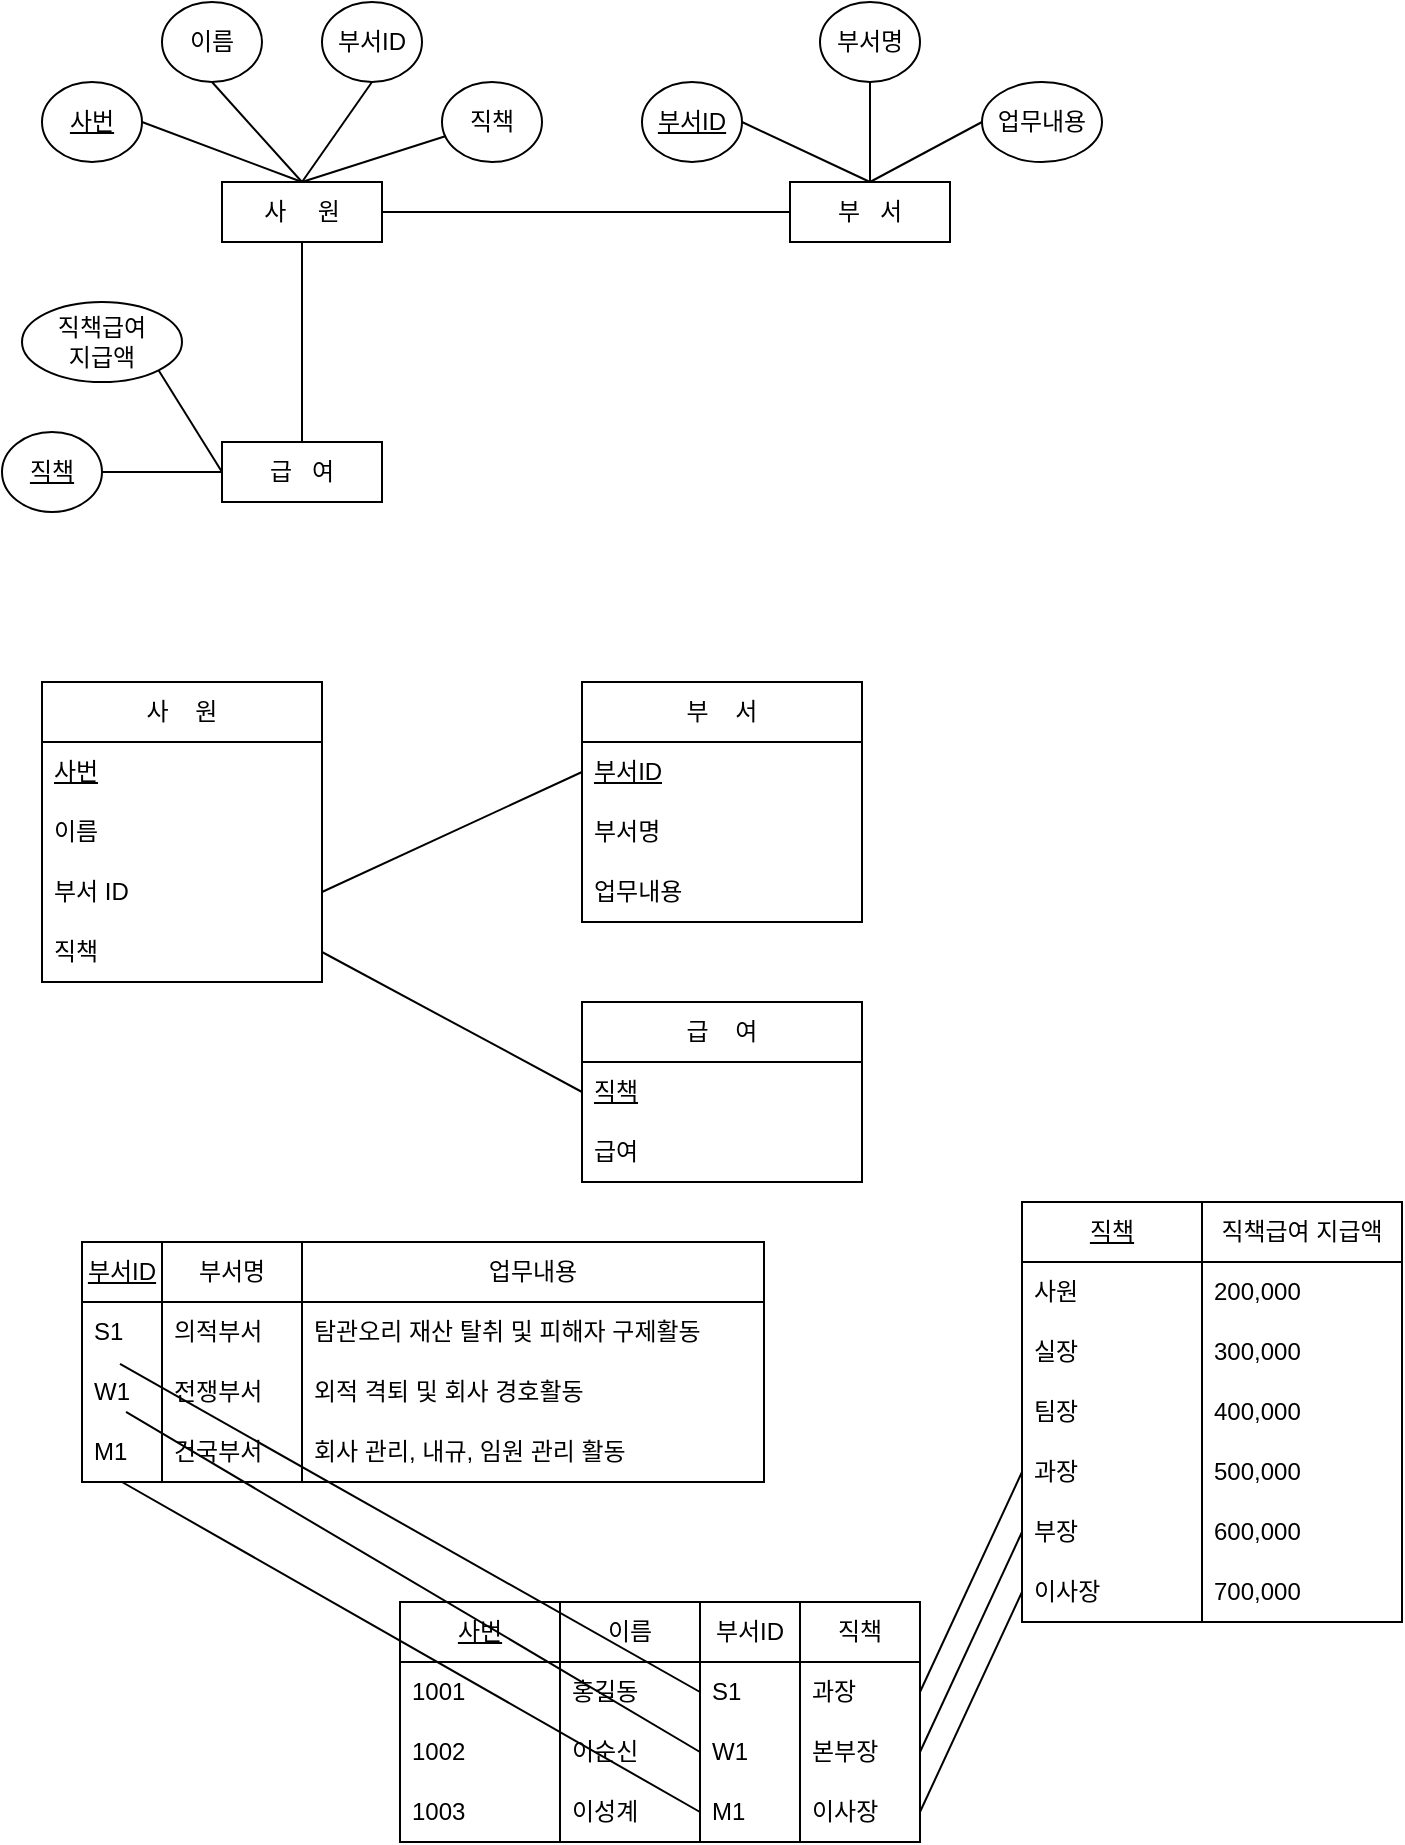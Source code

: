 <mxfile version="20.8.20" type="device"><diagram name="페이지-1" id="2x-90BWaSMrgnIPRDV3V"><mxGraphModel dx="1434" dy="805" grid="1" gridSize="10" guides="1" tooltips="1" connect="1" arrows="1" fold="1" page="1" pageScale="1" pageWidth="827" pageHeight="1169" math="0" shadow="0"><root><mxCell id="0"/><mxCell id="1" parent="0"/><mxCell id="RN2tiqizrg9BK7_jIsM7-1" value="사&lt;span style=&quot;white-space: pre;&quot;&gt;&#9;&lt;/span&gt;원" style="rounded=0;whiteSpace=wrap;html=1;" vertex="1" parent="1"><mxGeometry x="130" y="290" width="80" height="30" as="geometry"/></mxCell><mxCell id="RN2tiqizrg9BK7_jIsM7-2" value="&lt;u&gt;사번&lt;/u&gt;" style="ellipse;whiteSpace=wrap;html=1;" vertex="1" parent="1"><mxGeometry x="40" y="240" width="50" height="40" as="geometry"/></mxCell><mxCell id="RN2tiqizrg9BK7_jIsM7-3" value="이름" style="ellipse;whiteSpace=wrap;html=1;" vertex="1" parent="1"><mxGeometry x="100" y="200" width="50" height="40" as="geometry"/></mxCell><mxCell id="RN2tiqizrg9BK7_jIsM7-5" value="부서ID" style="ellipse;whiteSpace=wrap;html=1;" vertex="1" parent="1"><mxGeometry x="180" y="200" width="50" height="40" as="geometry"/></mxCell><mxCell id="RN2tiqizrg9BK7_jIsM7-7" value="직책" style="ellipse;whiteSpace=wrap;html=1;" vertex="1" parent="1"><mxGeometry x="240" y="240" width="50" height="40" as="geometry"/></mxCell><mxCell id="RN2tiqizrg9BK7_jIsM7-14" value="" style="endArrow=none;html=1;rounded=0;entryX=1;entryY=0.5;entryDx=0;entryDy=0;" edge="1" parent="1" target="RN2tiqizrg9BK7_jIsM7-2"><mxGeometry width="50" height="50" relative="1" as="geometry"><mxPoint x="170" y="290" as="sourcePoint"/><mxPoint x="440" y="390" as="targetPoint"/></mxGeometry></mxCell><mxCell id="RN2tiqizrg9BK7_jIsM7-15" value="" style="endArrow=none;html=1;rounded=0;exitX=0.5;exitY=0;exitDx=0;exitDy=0;entryX=0.5;entryY=1;entryDx=0;entryDy=0;" edge="1" parent="1" source="RN2tiqizrg9BK7_jIsM7-1" target="RN2tiqizrg9BK7_jIsM7-3"><mxGeometry width="50" height="50" relative="1" as="geometry"><mxPoint x="390" y="440" as="sourcePoint"/><mxPoint x="440" y="390" as="targetPoint"/></mxGeometry></mxCell><mxCell id="RN2tiqizrg9BK7_jIsM7-16" value="" style="endArrow=none;html=1;rounded=0;exitX=0.5;exitY=0;exitDx=0;exitDy=0;entryX=0.5;entryY=1;entryDx=0;entryDy=0;" edge="1" parent="1" source="RN2tiqizrg9BK7_jIsM7-1" target="RN2tiqizrg9BK7_jIsM7-5"><mxGeometry width="50" height="50" relative="1" as="geometry"><mxPoint x="390" y="440" as="sourcePoint"/><mxPoint x="440" y="390" as="targetPoint"/></mxGeometry></mxCell><mxCell id="RN2tiqizrg9BK7_jIsM7-18" value="" style="endArrow=none;html=1;rounded=0;exitX=0.5;exitY=0;exitDx=0;exitDy=0;entryX=0.04;entryY=0.675;entryDx=0;entryDy=0;entryPerimeter=0;" edge="1" parent="1" source="RN2tiqizrg9BK7_jIsM7-1" target="RN2tiqizrg9BK7_jIsM7-7"><mxGeometry width="50" height="50" relative="1" as="geometry"><mxPoint x="390" y="440" as="sourcePoint"/><mxPoint x="440" y="390" as="targetPoint"/></mxGeometry></mxCell><mxCell id="RN2tiqizrg9BK7_jIsM7-20" value="부&amp;nbsp; &amp;nbsp;서" style="rounded=0;whiteSpace=wrap;html=1;" vertex="1" parent="1"><mxGeometry x="414" y="290" width="80" height="30" as="geometry"/></mxCell><mxCell id="RN2tiqizrg9BK7_jIsM7-22" value="부서ID" style="ellipse;whiteSpace=wrap;html=1;fontStyle=4" vertex="1" parent="1"><mxGeometry x="340" y="240" width="50" height="40" as="geometry"/></mxCell><mxCell id="RN2tiqizrg9BK7_jIsM7-23" value="부서명" style="ellipse;whiteSpace=wrap;html=1;" vertex="1" parent="1"><mxGeometry x="429" y="200" width="50" height="40" as="geometry"/></mxCell><mxCell id="RN2tiqizrg9BK7_jIsM7-24" value="" style="endArrow=none;html=1;rounded=0;exitX=1;exitY=0.5;exitDx=0;exitDy=0;entryX=0.5;entryY=0;entryDx=0;entryDy=0;" edge="1" parent="1" source="RN2tiqizrg9BK7_jIsM7-22" target="RN2tiqizrg9BK7_jIsM7-20"><mxGeometry width="50" height="50" relative="1" as="geometry"><mxPoint x="390" y="440" as="sourcePoint"/><mxPoint x="440" y="390" as="targetPoint"/></mxGeometry></mxCell><mxCell id="RN2tiqizrg9BK7_jIsM7-25" value="" style="endArrow=none;html=1;rounded=0;exitX=0.5;exitY=1;exitDx=0;exitDy=0;entryX=0.5;entryY=0;entryDx=0;entryDy=0;" edge="1" parent="1" source="RN2tiqizrg9BK7_jIsM7-23" target="RN2tiqizrg9BK7_jIsM7-20"><mxGeometry width="50" height="50" relative="1" as="geometry"><mxPoint x="390" y="440" as="sourcePoint"/><mxPoint x="440" y="390" as="targetPoint"/></mxGeometry></mxCell><mxCell id="RN2tiqizrg9BK7_jIsM7-26" value="" style="endArrow=none;html=1;rounded=0;exitX=1;exitY=0.5;exitDx=0;exitDy=0;entryX=0;entryY=0.5;entryDx=0;entryDy=0;" edge="1" parent="1" source="RN2tiqizrg9BK7_jIsM7-1" target="RN2tiqizrg9BK7_jIsM7-20"><mxGeometry width="50" height="50" relative="1" as="geometry"><mxPoint x="390" y="440" as="sourcePoint"/><mxPoint x="440" y="390" as="targetPoint"/></mxGeometry></mxCell><mxCell id="RN2tiqizrg9BK7_jIsM7-27" value="사&amp;nbsp; &amp;nbsp; 원" style="swimlane;fontStyle=0;childLayout=stackLayout;horizontal=1;startSize=30;horizontalStack=0;resizeParent=1;resizeParentMax=0;resizeLast=0;collapsible=1;marginBottom=0;whiteSpace=wrap;html=1;" vertex="1" parent="1"><mxGeometry x="40" y="540" width="140" height="150" as="geometry"/></mxCell><mxCell id="RN2tiqizrg9BK7_jIsM7-28" value="&lt;u&gt;사번&lt;/u&gt;" style="text;strokeColor=none;fillColor=none;align=left;verticalAlign=middle;spacingLeft=4;spacingRight=4;overflow=hidden;points=[[0,0.5],[1,0.5]];portConstraint=eastwest;rotatable=0;whiteSpace=wrap;html=1;" vertex="1" parent="RN2tiqizrg9BK7_jIsM7-27"><mxGeometry y="30" width="140" height="30" as="geometry"/></mxCell><mxCell id="RN2tiqizrg9BK7_jIsM7-29" value="이름" style="text;strokeColor=none;fillColor=none;align=left;verticalAlign=middle;spacingLeft=4;spacingRight=4;overflow=hidden;points=[[0,0.5],[1,0.5]];portConstraint=eastwest;rotatable=0;whiteSpace=wrap;html=1;" vertex="1" parent="RN2tiqizrg9BK7_jIsM7-27"><mxGeometry y="60" width="140" height="30" as="geometry"/></mxCell><mxCell id="RN2tiqizrg9BK7_jIsM7-30" value="부서 ID" style="text;strokeColor=none;fillColor=none;align=left;verticalAlign=middle;spacingLeft=4;spacingRight=4;overflow=hidden;points=[[0,0.5],[1,0.5]];portConstraint=eastwest;rotatable=0;whiteSpace=wrap;html=1;" vertex="1" parent="RN2tiqizrg9BK7_jIsM7-27"><mxGeometry y="90" width="140" height="30" as="geometry"/></mxCell><mxCell id="RN2tiqizrg9BK7_jIsM7-32" value="직책" style="text;strokeColor=none;fillColor=none;align=left;verticalAlign=middle;spacingLeft=4;spacingRight=4;overflow=hidden;points=[[0,0.5],[1,0.5]];portConstraint=eastwest;rotatable=0;whiteSpace=wrap;html=1;" vertex="1" parent="RN2tiqizrg9BK7_jIsM7-27"><mxGeometry y="120" width="140" height="30" as="geometry"/></mxCell><mxCell id="RN2tiqizrg9BK7_jIsM7-33" value="급&amp;nbsp; &amp;nbsp;여" style="rounded=0;whiteSpace=wrap;html=1;" vertex="1" parent="1"><mxGeometry x="130" y="420" width="80" height="30" as="geometry"/></mxCell><mxCell id="RN2tiqizrg9BK7_jIsM7-34" value="" style="endArrow=none;html=1;rounded=0;exitX=0.5;exitY=0;exitDx=0;exitDy=0;entryX=0.5;entryY=1;entryDx=0;entryDy=0;" edge="1" parent="1" source="RN2tiqizrg9BK7_jIsM7-33" target="RN2tiqizrg9BK7_jIsM7-1"><mxGeometry width="50" height="50" relative="1" as="geometry"><mxPoint x="390" y="440" as="sourcePoint"/><mxPoint x="440" y="390" as="targetPoint"/></mxGeometry></mxCell><mxCell id="RN2tiqizrg9BK7_jIsM7-35" value="&lt;u&gt;직책&lt;/u&gt;" style="ellipse;whiteSpace=wrap;html=1;" vertex="1" parent="1"><mxGeometry x="20" y="415" width="50" height="40" as="geometry"/></mxCell><mxCell id="RN2tiqizrg9BK7_jIsM7-37" value="직책급여&lt;br&gt;지급액" style="ellipse;whiteSpace=wrap;html=1;" vertex="1" parent="1"><mxGeometry x="30" y="350" width="80" height="40" as="geometry"/></mxCell><mxCell id="RN2tiqizrg9BK7_jIsM7-38" value="" style="endArrow=none;html=1;rounded=0;exitX=1;exitY=0.5;exitDx=0;exitDy=0;entryX=0;entryY=0.5;entryDx=0;entryDy=0;" edge="1" parent="1" source="RN2tiqizrg9BK7_jIsM7-35" target="RN2tiqizrg9BK7_jIsM7-33"><mxGeometry width="50" height="50" relative="1" as="geometry"><mxPoint x="390" y="440" as="sourcePoint"/><mxPoint x="440" y="390" as="targetPoint"/></mxGeometry></mxCell><mxCell id="RN2tiqizrg9BK7_jIsM7-39" value="" style="endArrow=none;html=1;rounded=0;exitX=0;exitY=0.5;exitDx=0;exitDy=0;entryX=1;entryY=1;entryDx=0;entryDy=0;" edge="1" parent="1" source="RN2tiqizrg9BK7_jIsM7-33" target="RN2tiqizrg9BK7_jIsM7-37"><mxGeometry width="50" height="50" relative="1" as="geometry"><mxPoint x="390" y="440" as="sourcePoint"/><mxPoint x="440" y="390" as="targetPoint"/></mxGeometry></mxCell><mxCell id="RN2tiqizrg9BK7_jIsM7-40" value="부&amp;nbsp; &amp;nbsp; 서" style="swimlane;fontStyle=0;childLayout=stackLayout;horizontal=1;startSize=30;horizontalStack=0;resizeParent=1;resizeParentMax=0;resizeLast=0;collapsible=1;marginBottom=0;whiteSpace=wrap;html=1;" vertex="1" parent="1"><mxGeometry x="310" y="540" width="140" height="120" as="geometry"/></mxCell><mxCell id="RN2tiqizrg9BK7_jIsM7-41" value="&lt;u&gt;부서ID&lt;/u&gt;" style="text;strokeColor=none;fillColor=none;align=left;verticalAlign=middle;spacingLeft=4;spacingRight=4;overflow=hidden;points=[[0,0.5],[1,0.5]];portConstraint=eastwest;rotatable=0;whiteSpace=wrap;html=1;" vertex="1" parent="RN2tiqizrg9BK7_jIsM7-40"><mxGeometry y="30" width="140" height="30" as="geometry"/></mxCell><mxCell id="RN2tiqizrg9BK7_jIsM7-42" value="부서명" style="text;strokeColor=none;fillColor=none;align=left;verticalAlign=middle;spacingLeft=4;spacingRight=4;overflow=hidden;points=[[0,0.5],[1,0.5]];portConstraint=eastwest;rotatable=0;whiteSpace=wrap;html=1;" vertex="1" parent="RN2tiqizrg9BK7_jIsM7-40"><mxGeometry y="60" width="140" height="30" as="geometry"/></mxCell><mxCell id="RN2tiqizrg9BK7_jIsM7-55" value="업무내용" style="text;strokeColor=none;fillColor=none;align=left;verticalAlign=middle;spacingLeft=4;spacingRight=4;overflow=hidden;points=[[0,0.5],[1,0.5]];portConstraint=eastwest;rotatable=0;whiteSpace=wrap;html=1;" vertex="1" parent="RN2tiqizrg9BK7_jIsM7-40"><mxGeometry y="90" width="140" height="30" as="geometry"/></mxCell><mxCell id="RN2tiqizrg9BK7_jIsM7-45" value="급&amp;nbsp; &amp;nbsp; 여" style="swimlane;fontStyle=0;childLayout=stackLayout;horizontal=1;startSize=30;horizontalStack=0;resizeParent=1;resizeParentMax=0;resizeLast=0;collapsible=1;marginBottom=0;whiteSpace=wrap;html=1;" vertex="1" parent="1"><mxGeometry x="310" y="700" width="140" height="90" as="geometry"/></mxCell><mxCell id="RN2tiqizrg9BK7_jIsM7-46" value="&lt;u&gt;직책&lt;/u&gt;" style="text;strokeColor=none;fillColor=none;align=left;verticalAlign=middle;spacingLeft=4;spacingRight=4;overflow=hidden;points=[[0,0.5],[1,0.5]];portConstraint=eastwest;rotatable=0;whiteSpace=wrap;html=1;" vertex="1" parent="RN2tiqizrg9BK7_jIsM7-45"><mxGeometry y="30" width="140" height="30" as="geometry"/></mxCell><mxCell id="RN2tiqizrg9BK7_jIsM7-47" value="급여" style="text;strokeColor=none;fillColor=none;align=left;verticalAlign=middle;spacingLeft=4;spacingRight=4;overflow=hidden;points=[[0,0.5],[1,0.5]];portConstraint=eastwest;rotatable=0;whiteSpace=wrap;html=1;" vertex="1" parent="RN2tiqizrg9BK7_jIsM7-45"><mxGeometry y="60" width="140" height="30" as="geometry"/></mxCell><mxCell id="RN2tiqizrg9BK7_jIsM7-50" value="" style="endArrow=none;html=1;rounded=0;exitX=0;exitY=0.5;exitDx=0;exitDy=0;entryX=1;entryY=0.5;entryDx=0;entryDy=0;" edge="1" parent="1" source="RN2tiqizrg9BK7_jIsM7-41" target="RN2tiqizrg9BK7_jIsM7-30"><mxGeometry width="50" height="50" relative="1" as="geometry"><mxPoint x="390" y="540" as="sourcePoint"/><mxPoint x="440" y="490" as="targetPoint"/></mxGeometry></mxCell><mxCell id="RN2tiqizrg9BK7_jIsM7-51" value="" style="endArrow=none;html=1;rounded=0;exitX=1;exitY=0.5;exitDx=0;exitDy=0;entryX=0;entryY=0.5;entryDx=0;entryDy=0;" edge="1" parent="1" source="RN2tiqizrg9BK7_jIsM7-32" target="RN2tiqizrg9BK7_jIsM7-46"><mxGeometry width="50" height="50" relative="1" as="geometry"><mxPoint x="390" y="540" as="sourcePoint"/><mxPoint x="440" y="490" as="targetPoint"/></mxGeometry></mxCell><mxCell id="RN2tiqizrg9BK7_jIsM7-53" value="업무내용" style="ellipse;whiteSpace=wrap;html=1;" vertex="1" parent="1"><mxGeometry x="510" y="240" width="60" height="40" as="geometry"/></mxCell><mxCell id="RN2tiqizrg9BK7_jIsM7-54" value="" style="endArrow=none;html=1;rounded=0;entryX=0;entryY=0.5;entryDx=0;entryDy=0;exitX=0.5;exitY=0;exitDx=0;exitDy=0;" edge="1" parent="1" source="RN2tiqizrg9BK7_jIsM7-20" target="RN2tiqizrg9BK7_jIsM7-53"><mxGeometry width="50" height="50" relative="1" as="geometry"><mxPoint x="390" y="540" as="sourcePoint"/><mxPoint x="440" y="490" as="targetPoint"/></mxGeometry></mxCell><mxCell id="RN2tiqizrg9BK7_jIsM7-58" value="&lt;u&gt;사번&lt;/u&gt;" style="swimlane;fontStyle=0;childLayout=stackLayout;horizontal=1;startSize=30;horizontalStack=0;resizeParent=1;resizeParentMax=0;resizeLast=0;collapsible=1;marginBottom=0;whiteSpace=wrap;html=1;" vertex="1" parent="1"><mxGeometry x="219" y="1000" width="80" height="120" as="geometry"/></mxCell><mxCell id="RN2tiqizrg9BK7_jIsM7-60" value="1001" style="text;strokeColor=none;fillColor=none;align=left;verticalAlign=middle;spacingLeft=4;spacingRight=4;overflow=hidden;points=[[0,0.5],[1,0.5]];portConstraint=eastwest;rotatable=0;whiteSpace=wrap;html=1;" vertex="1" parent="RN2tiqizrg9BK7_jIsM7-58"><mxGeometry y="30" width="80" height="30" as="geometry"/></mxCell><mxCell id="RN2tiqizrg9BK7_jIsM7-61" value="1002" style="text;strokeColor=none;fillColor=none;align=left;verticalAlign=middle;spacingLeft=4;spacingRight=4;overflow=hidden;points=[[0,0.5],[1,0.5]];portConstraint=eastwest;rotatable=0;whiteSpace=wrap;html=1;" vertex="1" parent="RN2tiqizrg9BK7_jIsM7-58"><mxGeometry y="60" width="80" height="30" as="geometry"/></mxCell><mxCell id="RN2tiqizrg9BK7_jIsM7-62" value="1003" style="text;strokeColor=none;fillColor=none;align=left;verticalAlign=middle;spacingLeft=4;spacingRight=4;overflow=hidden;points=[[0,0.5],[1,0.5]];portConstraint=eastwest;rotatable=0;whiteSpace=wrap;html=1;" vertex="1" parent="RN2tiqizrg9BK7_jIsM7-58"><mxGeometry y="90" width="80" height="30" as="geometry"/></mxCell><mxCell id="RN2tiqizrg9BK7_jIsM7-63" value="이름" style="swimlane;fontStyle=0;childLayout=stackLayout;horizontal=1;startSize=30;horizontalStack=0;resizeParent=1;resizeParentMax=0;resizeLast=0;collapsible=1;marginBottom=0;whiteSpace=wrap;html=1;" vertex="1" parent="1"><mxGeometry x="299" y="1000" width="70" height="120" as="geometry"/></mxCell><mxCell id="RN2tiqizrg9BK7_jIsM7-65" value="홍길동" style="text;strokeColor=none;fillColor=none;align=left;verticalAlign=middle;spacingLeft=4;spacingRight=4;overflow=hidden;points=[[0,0.5],[1,0.5]];portConstraint=eastwest;rotatable=0;whiteSpace=wrap;html=1;" vertex="1" parent="RN2tiqizrg9BK7_jIsM7-63"><mxGeometry y="30" width="70" height="30" as="geometry"/></mxCell><mxCell id="RN2tiqizrg9BK7_jIsM7-66" value="이순신" style="text;strokeColor=none;fillColor=none;align=left;verticalAlign=middle;spacingLeft=4;spacingRight=4;overflow=hidden;points=[[0,0.5],[1,0.5]];portConstraint=eastwest;rotatable=0;whiteSpace=wrap;html=1;" vertex="1" parent="RN2tiqizrg9BK7_jIsM7-63"><mxGeometry y="60" width="70" height="30" as="geometry"/></mxCell><mxCell id="RN2tiqizrg9BK7_jIsM7-67" value="이성계" style="text;strokeColor=none;fillColor=none;align=left;verticalAlign=middle;spacingLeft=4;spacingRight=4;overflow=hidden;points=[[0,0.5],[1,0.5]];portConstraint=eastwest;rotatable=0;whiteSpace=wrap;html=1;" vertex="1" parent="RN2tiqizrg9BK7_jIsM7-63"><mxGeometry y="90" width="70" height="30" as="geometry"/></mxCell><mxCell id="RN2tiqizrg9BK7_jIsM7-68" value="부서ID" style="swimlane;fontStyle=0;childLayout=stackLayout;horizontal=1;startSize=30;horizontalStack=0;resizeParent=1;resizeParentMax=0;resizeLast=0;collapsible=1;marginBottom=0;whiteSpace=wrap;html=1;" vertex="1" parent="1"><mxGeometry x="369" y="1000" width="50" height="120" as="geometry"/></mxCell><mxCell id="RN2tiqizrg9BK7_jIsM7-70" value="S1" style="text;strokeColor=none;fillColor=none;align=left;verticalAlign=middle;spacingLeft=4;spacingRight=4;overflow=hidden;points=[[0,0.5],[1,0.5]];portConstraint=eastwest;rotatable=0;whiteSpace=wrap;html=1;" vertex="1" parent="RN2tiqizrg9BK7_jIsM7-68"><mxGeometry y="30" width="50" height="30" as="geometry"/></mxCell><mxCell id="RN2tiqizrg9BK7_jIsM7-71" value="W1" style="text;strokeColor=none;fillColor=none;align=left;verticalAlign=middle;spacingLeft=4;spacingRight=4;overflow=hidden;points=[[0,0.5],[1,0.5]];portConstraint=eastwest;rotatable=0;whiteSpace=wrap;html=1;" vertex="1" parent="RN2tiqizrg9BK7_jIsM7-68"><mxGeometry y="60" width="50" height="30" as="geometry"/></mxCell><mxCell id="RN2tiqizrg9BK7_jIsM7-72" value="M1" style="text;strokeColor=none;fillColor=none;align=left;verticalAlign=middle;spacingLeft=4;spacingRight=4;overflow=hidden;points=[[0,0.5],[1,0.5]];portConstraint=eastwest;rotatable=0;whiteSpace=wrap;html=1;" vertex="1" parent="RN2tiqizrg9BK7_jIsM7-68"><mxGeometry y="90" width="50" height="30" as="geometry"/></mxCell><mxCell id="RN2tiqizrg9BK7_jIsM7-73" value="직책" style="swimlane;fontStyle=0;childLayout=stackLayout;horizontal=1;startSize=30;horizontalStack=0;resizeParent=1;resizeParentMax=0;resizeLast=0;collapsible=1;marginBottom=0;whiteSpace=wrap;html=1;" vertex="1" parent="1"><mxGeometry x="419" y="1000" width="60" height="120" as="geometry"/></mxCell><mxCell id="RN2tiqizrg9BK7_jIsM7-75" value="과장" style="text;strokeColor=none;fillColor=none;align=left;verticalAlign=middle;spacingLeft=4;spacingRight=4;overflow=hidden;points=[[0,0.5],[1,0.5]];portConstraint=eastwest;rotatable=0;whiteSpace=wrap;html=1;" vertex="1" parent="RN2tiqizrg9BK7_jIsM7-73"><mxGeometry y="30" width="60" height="30" as="geometry"/></mxCell><mxCell id="RN2tiqizrg9BK7_jIsM7-76" value="본부장" style="text;strokeColor=none;fillColor=none;align=left;verticalAlign=middle;spacingLeft=4;spacingRight=4;overflow=hidden;points=[[0,0.5],[1,0.5]];portConstraint=eastwest;rotatable=0;whiteSpace=wrap;html=1;" vertex="1" parent="RN2tiqizrg9BK7_jIsM7-73"><mxGeometry y="60" width="60" height="30" as="geometry"/></mxCell><mxCell id="RN2tiqizrg9BK7_jIsM7-77" value="이사장" style="text;strokeColor=none;fillColor=none;align=left;verticalAlign=middle;spacingLeft=4;spacingRight=4;overflow=hidden;points=[[0,0.5],[1,0.5]];portConstraint=eastwest;rotatable=0;whiteSpace=wrap;html=1;" vertex="1" parent="RN2tiqizrg9BK7_jIsM7-73"><mxGeometry y="90" width="60" height="30" as="geometry"/></mxCell><mxCell id="RN2tiqizrg9BK7_jIsM7-78" value="&lt;u&gt;부서ID&lt;/u&gt;" style="swimlane;fontStyle=0;childLayout=stackLayout;horizontal=1;startSize=30;horizontalStack=0;resizeParent=1;resizeParentMax=0;resizeLast=0;collapsible=1;marginBottom=0;whiteSpace=wrap;html=1;" vertex="1" parent="1"><mxGeometry x="60" y="820" width="40" height="120" as="geometry"/></mxCell><mxCell id="RN2tiqizrg9BK7_jIsM7-79" value="S1" style="text;strokeColor=none;fillColor=none;align=left;verticalAlign=middle;spacingLeft=4;spacingRight=4;overflow=hidden;points=[[0,0.5],[1,0.5]];portConstraint=eastwest;rotatable=0;whiteSpace=wrap;html=1;" vertex="1" parent="RN2tiqizrg9BK7_jIsM7-78"><mxGeometry y="30" width="40" height="30" as="geometry"/></mxCell><mxCell id="RN2tiqizrg9BK7_jIsM7-80" value="W1" style="text;strokeColor=none;fillColor=none;align=left;verticalAlign=middle;spacingLeft=4;spacingRight=4;overflow=hidden;points=[[0,0.5],[1,0.5]];portConstraint=eastwest;rotatable=0;whiteSpace=wrap;html=1;" vertex="1" parent="RN2tiqizrg9BK7_jIsM7-78"><mxGeometry y="60" width="40" height="30" as="geometry"/></mxCell><mxCell id="RN2tiqizrg9BK7_jIsM7-81" value="M1" style="text;strokeColor=none;fillColor=none;align=left;verticalAlign=middle;spacingLeft=4;spacingRight=4;overflow=hidden;points=[[0,0.5],[1,0.5]];portConstraint=eastwest;rotatable=0;whiteSpace=wrap;html=1;" vertex="1" parent="RN2tiqizrg9BK7_jIsM7-78"><mxGeometry y="90" width="40" height="30" as="geometry"/></mxCell><mxCell id="RN2tiqizrg9BK7_jIsM7-82" value="부서명" style="swimlane;fontStyle=0;childLayout=stackLayout;horizontal=1;startSize=30;horizontalStack=0;resizeParent=1;resizeParentMax=0;resizeLast=0;collapsible=1;marginBottom=0;whiteSpace=wrap;html=1;" vertex="1" parent="1"><mxGeometry x="100" y="820" width="70" height="120" as="geometry"/></mxCell><mxCell id="RN2tiqizrg9BK7_jIsM7-83" value="의적부서" style="text;strokeColor=none;fillColor=none;align=left;verticalAlign=middle;spacingLeft=4;spacingRight=4;overflow=hidden;points=[[0,0.5],[1,0.5]];portConstraint=eastwest;rotatable=0;whiteSpace=wrap;html=1;" vertex="1" parent="RN2tiqizrg9BK7_jIsM7-82"><mxGeometry y="30" width="70" height="30" as="geometry"/></mxCell><mxCell id="RN2tiqizrg9BK7_jIsM7-84" value="전쟁부서" style="text;strokeColor=none;fillColor=none;align=left;verticalAlign=middle;spacingLeft=4;spacingRight=4;overflow=hidden;points=[[0,0.5],[1,0.5]];portConstraint=eastwest;rotatable=0;whiteSpace=wrap;html=1;" vertex="1" parent="RN2tiqizrg9BK7_jIsM7-82"><mxGeometry y="60" width="70" height="30" as="geometry"/></mxCell><mxCell id="RN2tiqizrg9BK7_jIsM7-85" value="건국부서" style="text;strokeColor=none;fillColor=none;align=left;verticalAlign=middle;spacingLeft=4;spacingRight=4;overflow=hidden;points=[[0,0.5],[1,0.5]];portConstraint=eastwest;rotatable=0;whiteSpace=wrap;html=1;" vertex="1" parent="RN2tiqizrg9BK7_jIsM7-82"><mxGeometry y="90" width="70" height="30" as="geometry"/></mxCell><mxCell id="RN2tiqizrg9BK7_jIsM7-86" value="업무내용" style="swimlane;fontStyle=0;childLayout=stackLayout;horizontal=1;startSize=30;horizontalStack=0;resizeParent=1;resizeParentMax=0;resizeLast=0;collapsible=1;marginBottom=0;whiteSpace=wrap;html=1;" vertex="1" parent="1"><mxGeometry x="170" y="820" width="231" height="120" as="geometry"/></mxCell><mxCell id="RN2tiqizrg9BK7_jIsM7-87" value="탐관오리 재산 탈취 및 피해자 구제활동" style="text;strokeColor=none;fillColor=none;align=left;verticalAlign=middle;spacingLeft=4;spacingRight=4;overflow=hidden;points=[[0,0.5],[1,0.5]];portConstraint=eastwest;rotatable=0;whiteSpace=wrap;html=1;" vertex="1" parent="RN2tiqizrg9BK7_jIsM7-86"><mxGeometry y="30" width="231" height="30" as="geometry"/></mxCell><mxCell id="RN2tiqizrg9BK7_jIsM7-88" value="외적 격퇴 및 회사 경호활동" style="text;strokeColor=none;fillColor=none;align=left;verticalAlign=middle;spacingLeft=4;spacingRight=4;overflow=hidden;points=[[0,0.5],[1,0.5]];portConstraint=eastwest;rotatable=0;whiteSpace=wrap;html=1;" vertex="1" parent="RN2tiqizrg9BK7_jIsM7-86"><mxGeometry y="60" width="231" height="30" as="geometry"/></mxCell><mxCell id="RN2tiqizrg9BK7_jIsM7-89" value="회사 관리, 내규, 임원 관리 활동" style="text;strokeColor=none;fillColor=none;align=left;verticalAlign=middle;spacingLeft=4;spacingRight=4;overflow=hidden;points=[[0,0.5],[1,0.5]];portConstraint=eastwest;rotatable=0;whiteSpace=wrap;html=1;" vertex="1" parent="RN2tiqizrg9BK7_jIsM7-86"><mxGeometry y="90" width="231" height="30" as="geometry"/></mxCell><mxCell id="RN2tiqizrg9BK7_jIsM7-90" value="" style="endArrow=none;html=1;rounded=0;exitX=0;exitY=0.5;exitDx=0;exitDy=0;entryX=0.475;entryY=0.033;entryDx=0;entryDy=0;entryPerimeter=0;" edge="1" parent="1" source="RN2tiqizrg9BK7_jIsM7-70" target="RN2tiqizrg9BK7_jIsM7-80"><mxGeometry width="50" height="50" relative="1" as="geometry"><mxPoint x="390" y="830" as="sourcePoint"/><mxPoint x="440" y="780" as="targetPoint"/></mxGeometry></mxCell><mxCell id="RN2tiqizrg9BK7_jIsM7-91" value="" style="endArrow=none;html=1;rounded=0;exitX=0;exitY=0.5;exitDx=0;exitDy=0;entryX=0.55;entryY=-0.167;entryDx=0;entryDy=0;entryPerimeter=0;" edge="1" parent="1" source="RN2tiqizrg9BK7_jIsM7-71" target="RN2tiqizrg9BK7_jIsM7-81"><mxGeometry width="50" height="50" relative="1" as="geometry"><mxPoint x="390" y="830" as="sourcePoint"/><mxPoint x="440" y="780" as="targetPoint"/></mxGeometry></mxCell><mxCell id="RN2tiqizrg9BK7_jIsM7-92" value="" style="endArrow=none;html=1;rounded=0;exitX=0;exitY=0.5;exitDx=0;exitDy=0;" edge="1" parent="1" source="RN2tiqizrg9BK7_jIsM7-72"><mxGeometry width="50" height="50" relative="1" as="geometry"><mxPoint x="390" y="830" as="sourcePoint"/><mxPoint x="80" y="940" as="targetPoint"/></mxGeometry></mxCell><mxCell id="RN2tiqizrg9BK7_jIsM7-93" value="&lt;u&gt;직책&lt;/u&gt;" style="swimlane;fontStyle=0;childLayout=stackLayout;horizontal=1;startSize=30;horizontalStack=0;resizeParent=1;resizeParentMax=0;resizeLast=0;collapsible=1;marginBottom=0;whiteSpace=wrap;html=1;" vertex="1" parent="1"><mxGeometry x="530" y="800" width="90" height="210" as="geometry"/></mxCell><mxCell id="RN2tiqizrg9BK7_jIsM7-94" value="사원" style="text;strokeColor=none;fillColor=none;align=left;verticalAlign=middle;spacingLeft=4;spacingRight=4;overflow=hidden;points=[[0,0.5],[1,0.5]];portConstraint=eastwest;rotatable=0;whiteSpace=wrap;html=1;" vertex="1" parent="RN2tiqizrg9BK7_jIsM7-93"><mxGeometry y="30" width="90" height="30" as="geometry"/></mxCell><mxCell id="RN2tiqizrg9BK7_jIsM7-95" value="실장" style="text;strokeColor=none;fillColor=none;align=left;verticalAlign=middle;spacingLeft=4;spacingRight=4;overflow=hidden;points=[[0,0.5],[1,0.5]];portConstraint=eastwest;rotatable=0;whiteSpace=wrap;html=1;" vertex="1" parent="RN2tiqizrg9BK7_jIsM7-93"><mxGeometry y="60" width="90" height="30" as="geometry"/></mxCell><mxCell id="RN2tiqizrg9BK7_jIsM7-96" value="팀장" style="text;strokeColor=none;fillColor=none;align=left;verticalAlign=middle;spacingLeft=4;spacingRight=4;overflow=hidden;points=[[0,0.5],[1,0.5]];portConstraint=eastwest;rotatable=0;whiteSpace=wrap;html=1;" vertex="1" parent="RN2tiqizrg9BK7_jIsM7-93"><mxGeometry y="90" width="90" height="30" as="geometry"/></mxCell><mxCell id="RN2tiqizrg9BK7_jIsM7-101" value="과장" style="text;strokeColor=none;fillColor=none;align=left;verticalAlign=middle;spacingLeft=4;spacingRight=4;overflow=hidden;points=[[0,0.5],[1,0.5]];portConstraint=eastwest;rotatable=0;whiteSpace=wrap;html=1;" vertex="1" parent="RN2tiqizrg9BK7_jIsM7-93"><mxGeometry y="120" width="90" height="30" as="geometry"/></mxCell><mxCell id="RN2tiqizrg9BK7_jIsM7-102" value="부장" style="text;strokeColor=none;fillColor=none;align=left;verticalAlign=middle;spacingLeft=4;spacingRight=4;overflow=hidden;points=[[0,0.5],[1,0.5]];portConstraint=eastwest;rotatable=0;whiteSpace=wrap;html=1;" vertex="1" parent="RN2tiqizrg9BK7_jIsM7-93"><mxGeometry y="150" width="90" height="30" as="geometry"/></mxCell><mxCell id="RN2tiqizrg9BK7_jIsM7-103" value="이사장" style="text;strokeColor=none;fillColor=none;align=left;verticalAlign=middle;spacingLeft=4;spacingRight=4;overflow=hidden;points=[[0,0.5],[1,0.5]];portConstraint=eastwest;rotatable=0;whiteSpace=wrap;html=1;" vertex="1" parent="RN2tiqizrg9BK7_jIsM7-93"><mxGeometry y="180" width="90" height="30" as="geometry"/></mxCell><mxCell id="RN2tiqizrg9BK7_jIsM7-97" value="직책급여 지급액" style="swimlane;fontStyle=0;childLayout=stackLayout;horizontal=1;startSize=30;horizontalStack=0;resizeParent=1;resizeParentMax=0;resizeLast=0;collapsible=1;marginBottom=0;whiteSpace=wrap;html=1;" vertex="1" parent="1"><mxGeometry x="620" y="800" width="100" height="210" as="geometry"/></mxCell><mxCell id="RN2tiqizrg9BK7_jIsM7-98" value="200,000" style="text;strokeColor=none;fillColor=none;align=left;verticalAlign=middle;spacingLeft=4;spacingRight=4;overflow=hidden;points=[[0,0.5],[1,0.5]];portConstraint=eastwest;rotatable=0;whiteSpace=wrap;html=1;" vertex="1" parent="RN2tiqizrg9BK7_jIsM7-97"><mxGeometry y="30" width="100" height="30" as="geometry"/></mxCell><mxCell id="RN2tiqizrg9BK7_jIsM7-99" value="300,000" style="text;strokeColor=none;fillColor=none;align=left;verticalAlign=middle;spacingLeft=4;spacingRight=4;overflow=hidden;points=[[0,0.5],[1,0.5]];portConstraint=eastwest;rotatable=0;whiteSpace=wrap;html=1;" vertex="1" parent="RN2tiqizrg9BK7_jIsM7-97"><mxGeometry y="60" width="100" height="30" as="geometry"/></mxCell><mxCell id="RN2tiqizrg9BK7_jIsM7-100" value="400,000" style="text;strokeColor=none;fillColor=none;align=left;verticalAlign=middle;spacingLeft=4;spacingRight=4;overflow=hidden;points=[[0,0.5],[1,0.5]];portConstraint=eastwest;rotatable=0;whiteSpace=wrap;html=1;" vertex="1" parent="RN2tiqizrg9BK7_jIsM7-97"><mxGeometry y="90" width="100" height="30" as="geometry"/></mxCell><mxCell id="RN2tiqizrg9BK7_jIsM7-104" value="500,000" style="text;strokeColor=none;fillColor=none;align=left;verticalAlign=middle;spacingLeft=4;spacingRight=4;overflow=hidden;points=[[0,0.5],[1,0.5]];portConstraint=eastwest;rotatable=0;whiteSpace=wrap;html=1;" vertex="1" parent="RN2tiqizrg9BK7_jIsM7-97"><mxGeometry y="120" width="100" height="30" as="geometry"/></mxCell><mxCell id="RN2tiqizrg9BK7_jIsM7-105" value="600,000" style="text;strokeColor=none;fillColor=none;align=left;verticalAlign=middle;spacingLeft=4;spacingRight=4;overflow=hidden;points=[[0,0.5],[1,0.5]];portConstraint=eastwest;rotatable=0;whiteSpace=wrap;html=1;" vertex="1" parent="RN2tiqizrg9BK7_jIsM7-97"><mxGeometry y="150" width="100" height="30" as="geometry"/></mxCell><mxCell id="RN2tiqizrg9BK7_jIsM7-106" value="700,000" style="text;strokeColor=none;fillColor=none;align=left;verticalAlign=middle;spacingLeft=4;spacingRight=4;overflow=hidden;points=[[0,0.5],[1,0.5]];portConstraint=eastwest;rotatable=0;whiteSpace=wrap;html=1;" vertex="1" parent="RN2tiqizrg9BK7_jIsM7-97"><mxGeometry y="180" width="100" height="30" as="geometry"/></mxCell><mxCell id="RN2tiqizrg9BK7_jIsM7-107" value="" style="endArrow=none;html=1;rounded=0;exitX=1;exitY=0.5;exitDx=0;exitDy=0;entryX=0;entryY=0.5;entryDx=0;entryDy=0;" edge="1" parent="1" source="RN2tiqizrg9BK7_jIsM7-75" target="RN2tiqizrg9BK7_jIsM7-101"><mxGeometry width="50" height="50" relative="1" as="geometry"><mxPoint x="390" y="830" as="sourcePoint"/><mxPoint x="440" y="780" as="targetPoint"/></mxGeometry></mxCell><mxCell id="RN2tiqizrg9BK7_jIsM7-108" value="" style="endArrow=none;html=1;rounded=0;exitX=1;exitY=0.5;exitDx=0;exitDy=0;entryX=0;entryY=0.5;entryDx=0;entryDy=0;" edge="1" parent="1" source="RN2tiqizrg9BK7_jIsM7-76" target="RN2tiqizrg9BK7_jIsM7-102"><mxGeometry width="50" height="50" relative="1" as="geometry"><mxPoint x="390" y="830" as="sourcePoint"/><mxPoint x="440" y="780" as="targetPoint"/></mxGeometry></mxCell><mxCell id="RN2tiqizrg9BK7_jIsM7-109" value="" style="endArrow=none;html=1;rounded=0;exitX=1;exitY=0.5;exitDx=0;exitDy=0;entryX=0;entryY=0.5;entryDx=0;entryDy=0;" edge="1" parent="1" source="RN2tiqizrg9BK7_jIsM7-77" target="RN2tiqizrg9BK7_jIsM7-103"><mxGeometry width="50" height="50" relative="1" as="geometry"><mxPoint x="390" y="830" as="sourcePoint"/><mxPoint x="440" y="780" as="targetPoint"/></mxGeometry></mxCell></root></mxGraphModel></diagram></mxfile>